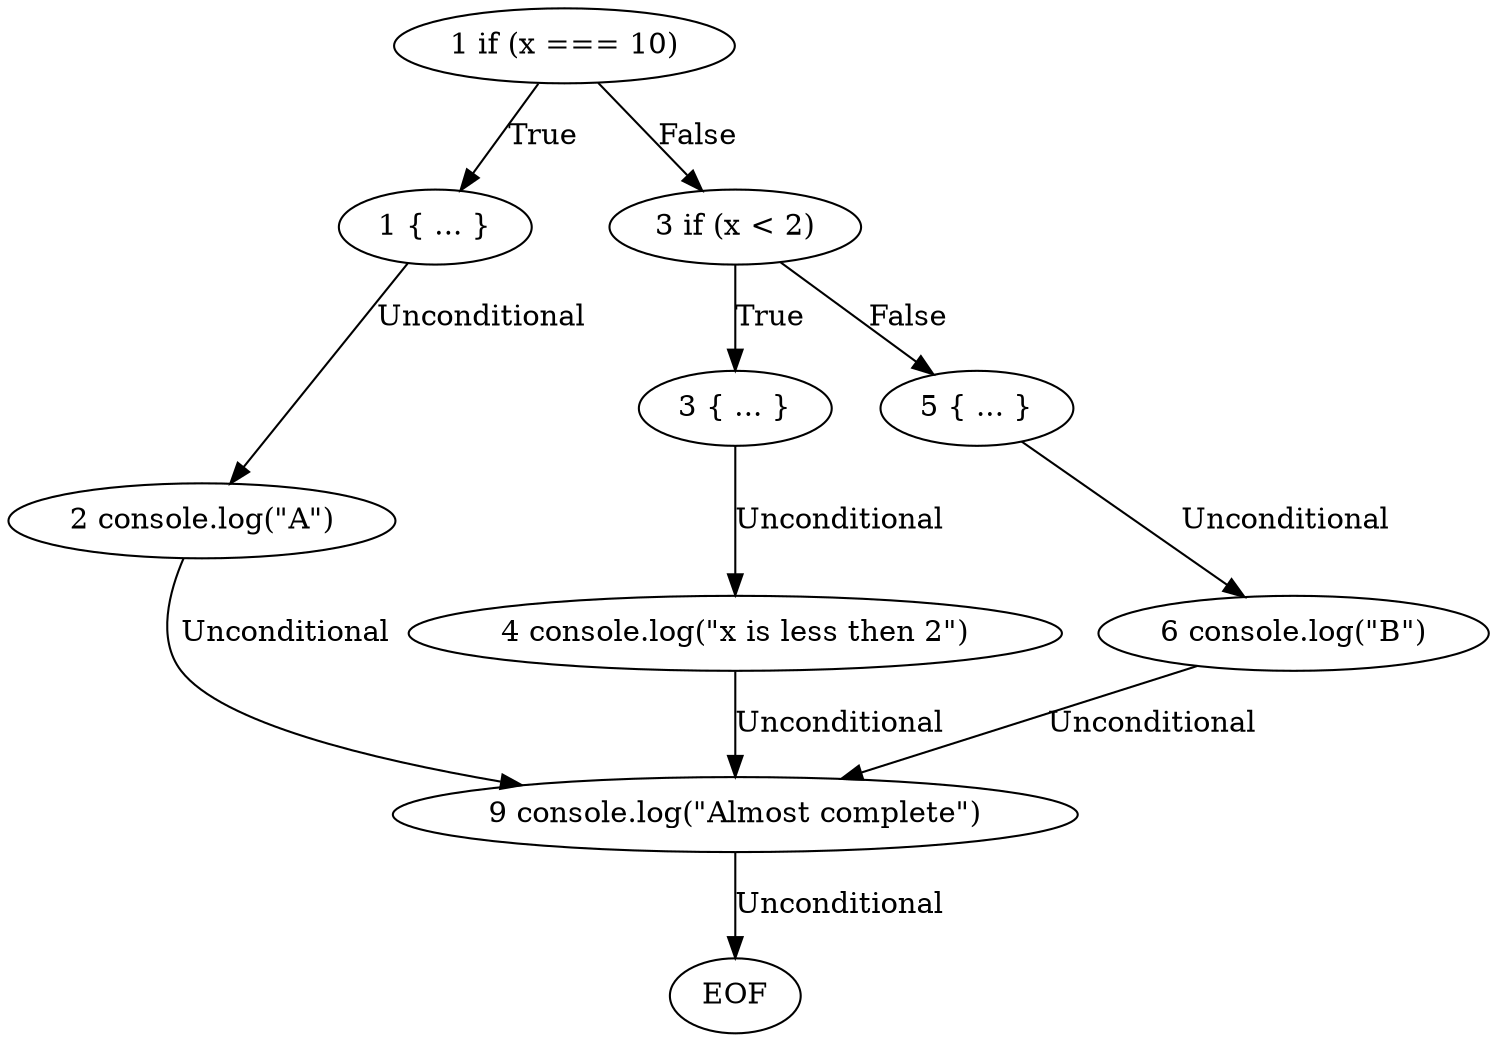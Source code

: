 digraph cfg {
  "0" [ label = "1 if (x === 10)" ];
  "1" [ label = "1 { ... }" ];
  "2" [ label = "2 console.log(\"A\")" ];
  "3" [ label = "3 if (x < 2)" ];
  "4" [ label = "3 { ... }" ];
  "5" [ label = "4 console.log(\"x is less then 2\")" ];
  "6" [ label = "5 { ... }" ];
  "7" [ label = "6 console.log(\"B\")" ];
  "8" [ label = "9 console.log(\"Almost complete\")" ];
  "9" [ label = "EOF" ];
  "0" -> "1" [ label = "True" ];
  "0" -> "3" [ label = "False" ];
  "1" -> "2" [ label = "Unconditional" ];
  "2" -> "8" [ label = "Unconditional" ];
  "3" -> "4" [ label = "True" ];
  "3" -> "6" [ label = "False" ];
  "4" -> "5" [ label = "Unconditional" ];
  "5" -> "8" [ label = "Unconditional" ];
  "6" -> "7" [ label = "Unconditional" ];
  "7" -> "8" [ label = "Unconditional" ];
  "8" -> "9" [ label = "Unconditional" ];
}